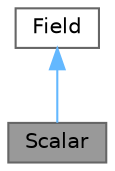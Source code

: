 digraph "Scalar"
{
 // LATEX_PDF_SIZE
  bgcolor="transparent";
  edge [fontname=Helvetica,fontsize=10,labelfontname=Helvetica,labelfontsize=10];
  node [fontname=Helvetica,fontsize=10,shape=box,height=0.2,width=0.4];
  Node1 [id="Node000001",label="Scalar",height=0.2,width=0.4,color="gray40", fillcolor="grey60", style="filled", fontcolor="black",tooltip="An solution of Nicolai map; Update to a new solution with NR method; Compute some types of superpoten..."];
  Node2 -> Node1 [id="edge1_Node000001_Node000002",dir="back",color="steelblue1",style="solid",tooltip=" "];
  Node2 [id="Node000002",label="Field",height=0.2,width=0.4,color="gray40", fillcolor="white", style="filled",URL="$class_field.html",tooltip="Generate normal distributions; Compute convolutions."];
}
